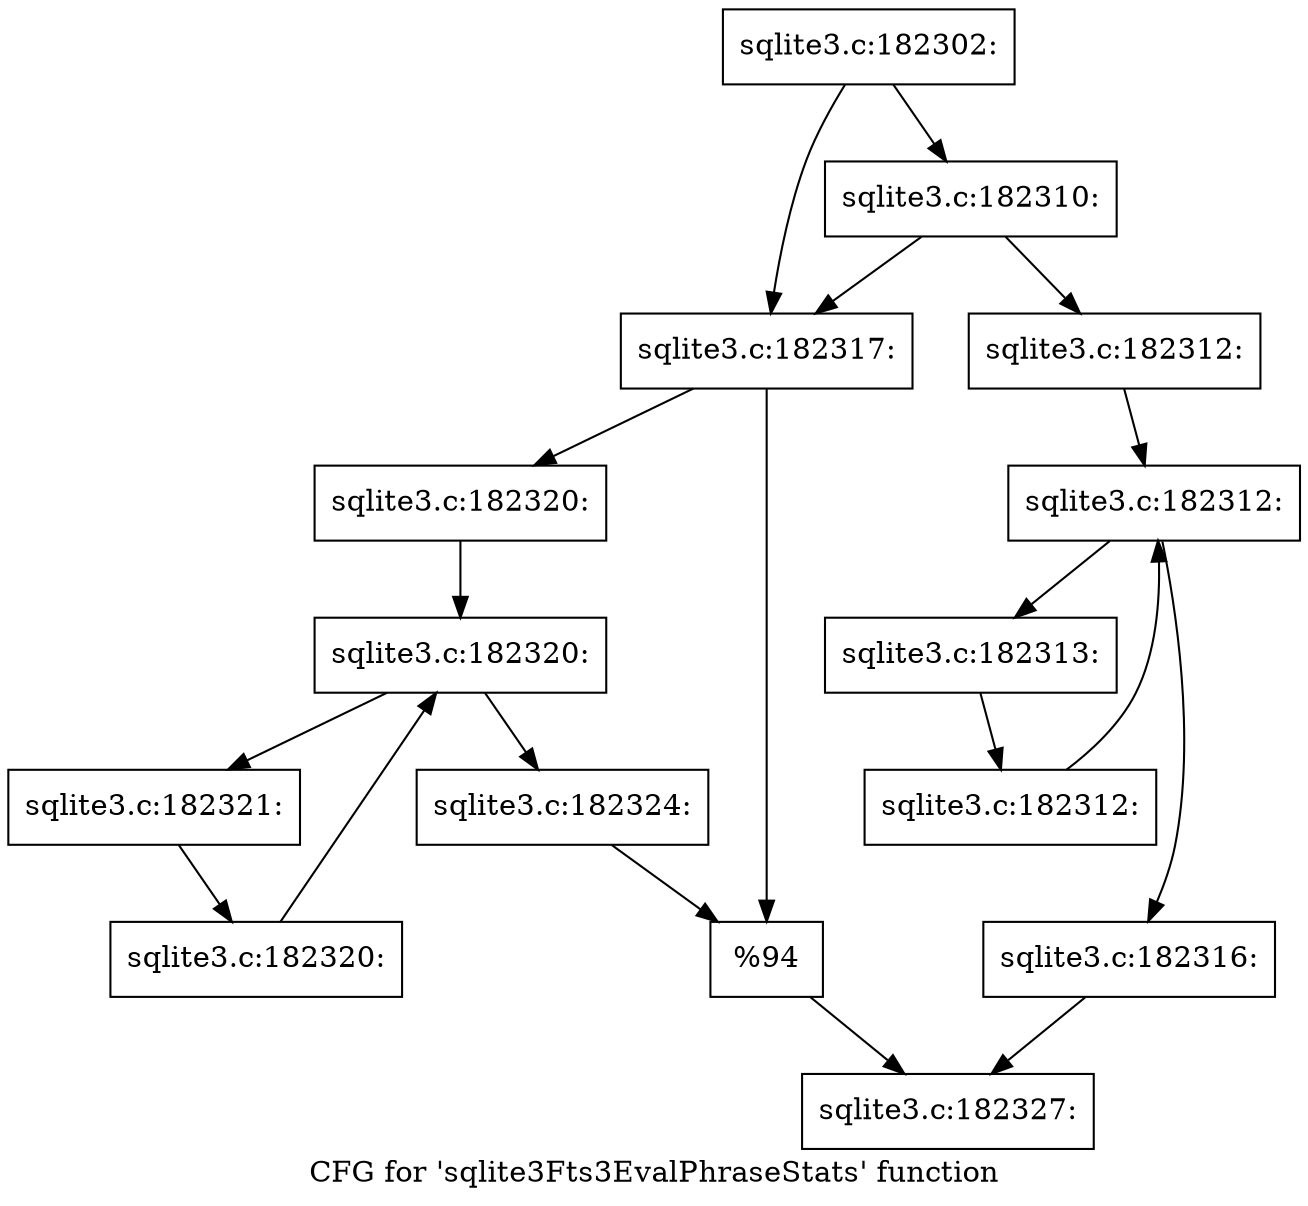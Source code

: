 digraph "CFG for 'sqlite3Fts3EvalPhraseStats' function" {
	label="CFG for 'sqlite3Fts3EvalPhraseStats' function";

	Node0x55c0fb395d50 [shape=record,label="{sqlite3.c:182302:}"];
	Node0x55c0fb395d50 -> Node0x55c0fb39ba20;
	Node0x55c0fb395d50 -> Node0x55c0fb39b9d0;
	Node0x55c0fb39ba20 [shape=record,label="{sqlite3.c:182310:}"];
	Node0x55c0fb39ba20 -> Node0x55c0fb39b930;
	Node0x55c0fb39ba20 -> Node0x55c0fb39b9d0;
	Node0x55c0fb39b930 [shape=record,label="{sqlite3.c:182312:}"];
	Node0x55c0fb39b930 -> Node0x55c0fb39c640;
	Node0x55c0fb39c640 [shape=record,label="{sqlite3.c:182312:}"];
	Node0x55c0fb39c640 -> Node0x55c0fb39c7f0;
	Node0x55c0fb39c640 -> Node0x55c0fb39c490;
	Node0x55c0fb39c7f0 [shape=record,label="{sqlite3.c:182313:}"];
	Node0x55c0fb39c7f0 -> Node0x55c0fb39c760;
	Node0x55c0fb39c760 [shape=record,label="{sqlite3.c:182312:}"];
	Node0x55c0fb39c760 -> Node0x55c0fb39c640;
	Node0x55c0fb39c490 [shape=record,label="{sqlite3.c:182316:}"];
	Node0x55c0fb39c490 -> Node0x55c0fb39b980;
	Node0x55c0fb39b9d0 [shape=record,label="{sqlite3.c:182317:}"];
	Node0x55c0fb39b9d0 -> Node0x55c0f6b70130;
	Node0x55c0fb39b9d0 -> Node0x55c0fb39e900;
	Node0x55c0f6b70130 [shape=record,label="{sqlite3.c:182320:}"];
	Node0x55c0f6b70130 -> Node0x55c0fb39efd0;
	Node0x55c0fb39efd0 [shape=record,label="{sqlite3.c:182320:}"];
	Node0x55c0fb39efd0 -> Node0x55c0fb39f110;
	Node0x55c0fb39efd0 -> Node0x55c0fb39ee20;
	Node0x55c0fb39f110 [shape=record,label="{sqlite3.c:182321:}"];
	Node0x55c0fb39f110 -> Node0x55c0fb39f080;
	Node0x55c0fb39f080 [shape=record,label="{sqlite3.c:182320:}"];
	Node0x55c0fb39f080 -> Node0x55c0fb39efd0;
	Node0x55c0fb39ee20 [shape=record,label="{sqlite3.c:182324:}"];
	Node0x55c0fb39ee20 -> Node0x55c0fb39e900;
	Node0x55c0fb39e900 [shape=record,label="{%94}"];
	Node0x55c0fb39e900 -> Node0x55c0fb39b980;
	Node0x55c0fb39b980 [shape=record,label="{sqlite3.c:182327:}"];
}
